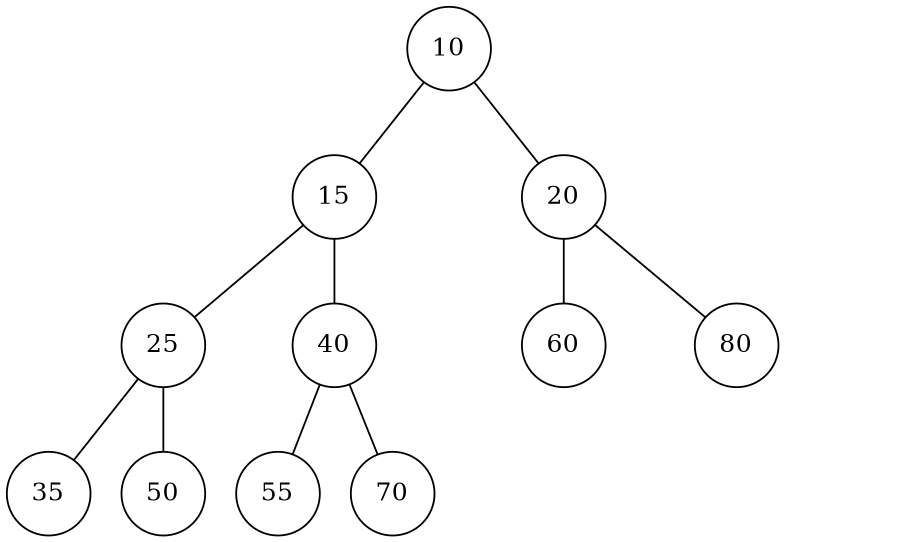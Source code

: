 digraph G { 
	size ="6,6";
	edge[arrowhead=none,arrowtail=none]
	
	//root
	node10 [shape=circle,label="10"];
	
	//level1
	node15 [shape=circle,label="15"];
	node10 -> node15
	
	node20 [shape=circle,label="20"];
	node10 -> node20

	//level 2
	node25 [shape=circle,label="25"];
	node15 -> node25
	node40 [shape=circle,label="40"];
	node15 -> node40
	
	node60 [shape=circle,label="60"];
	node20 -> node60
	node80 [shape=circle,label="80"];
	node20 -> node80

	//level 3
	node35 [shape=circle,label="35"];
	node25 -> node35
	
	node50 [shape=circle,label="50"];
	node25 -> node50
	
	node55 [shape=circle,label="55"];
	node40 -> node55
	
	node70 [shape=circle,label="70"];
	node40 -> node70

	
	
	node59 [shape=circle,label="59",style=invis];
	node60 -> node59[style=invis]
	
	node58 [shape=circle,label="58",style=invis];
	node60 -> node58[style=invis]
	
	node79 [shape=circle,label="79",style=invis];
	node80 -> node79[style=invis]
	
	node78 [shape=circle,label="78",style=invis];
	node80 -> node78[style=invis]
	
		
	





	
}